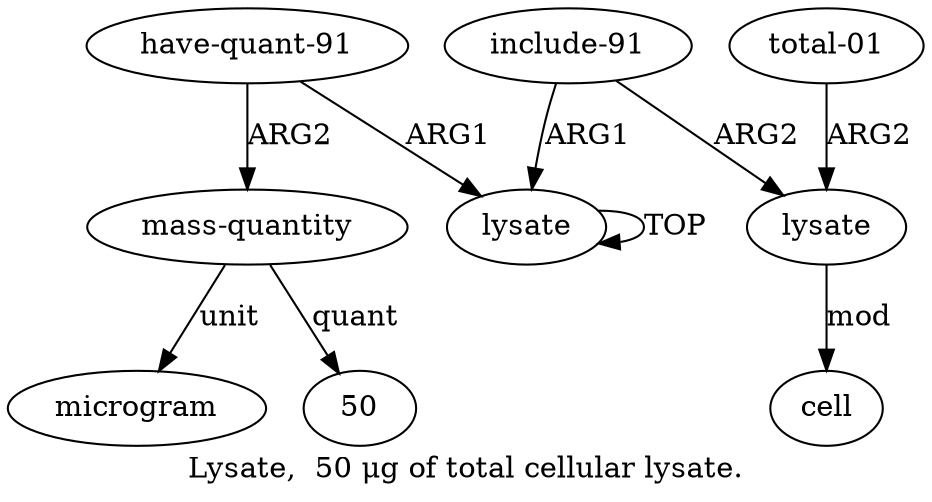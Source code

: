 digraph  {
	graph [label="Lysate,  50 μg of total cellular lysate."];
	node [label="\N"];
	"a2 50"	 [color=black,
		gold_ind=-1,
		gold_label=50,
		label=50,
		test_ind=-1,
		test_label=50];
	a1	 [color=black,
		gold_ind=1,
		gold_label="have-quant-91",
		label="have-quant-91",
		test_ind=1,
		test_label="have-quant-91"];
	a0	 [color=black,
		gold_ind=0,
		gold_label=lysate,
		label=lysate,
		test_ind=0,
		test_label=lysate];
	a1 -> a0 [key=0,
	color=black,
	gold_label=ARG1,
	label=ARG1,
	test_label=ARG1];
a2 [color=black,
	gold_ind=2,
	gold_label="mass-quantity",
	label="mass-quantity",
	test_ind=2,
	test_label="mass-quantity"];
a1 -> a2 [key=0,
color=black,
gold_label=ARG2,
label=ARG2,
test_label=ARG2];
a0 -> a0 [key=0,
color=black,
gold_label=TOP,
label=TOP,
test_label=TOP];
a3 [color=black,
gold_ind=3,
gold_label=microgram,
label=microgram,
test_ind=3,
test_label=microgram];
a2 -> "a2 50" [key=0,
color=black,
gold_label=quant,
label=quant,
test_label=quant];
a2 -> a3 [key=0,
color=black,
gold_label=unit,
label=unit,
test_label=unit];
a5 [color=black,
gold_ind=5,
gold_label=lysate,
label=lysate,
test_ind=5,
test_label=lysate];
a6 [color=black,
gold_ind=6,
gold_label=cell,
label=cell,
test_ind=6,
test_label=cell];
a5 -> a6 [key=0,
color=black,
gold_label=mod,
label=mod,
test_label=mod];
a4 [color=black,
gold_ind=4,
gold_label="include-91",
label="include-91",
test_ind=4,
test_label="include-91"];
a4 -> a0 [key=0,
color=black,
gold_label=ARG1,
label=ARG1,
test_label=ARG1];
a4 -> a5 [key=0,
color=black,
gold_label=ARG2,
label=ARG2,
test_label=ARG2];
a7 [color=black,
gold_ind=7,
gold_label="total-01",
label="total-01",
test_ind=7,
test_label="total-01"];
a7 -> a5 [key=0,
color=black,
gold_label=ARG2,
label=ARG2,
test_label=ARG2];
}
